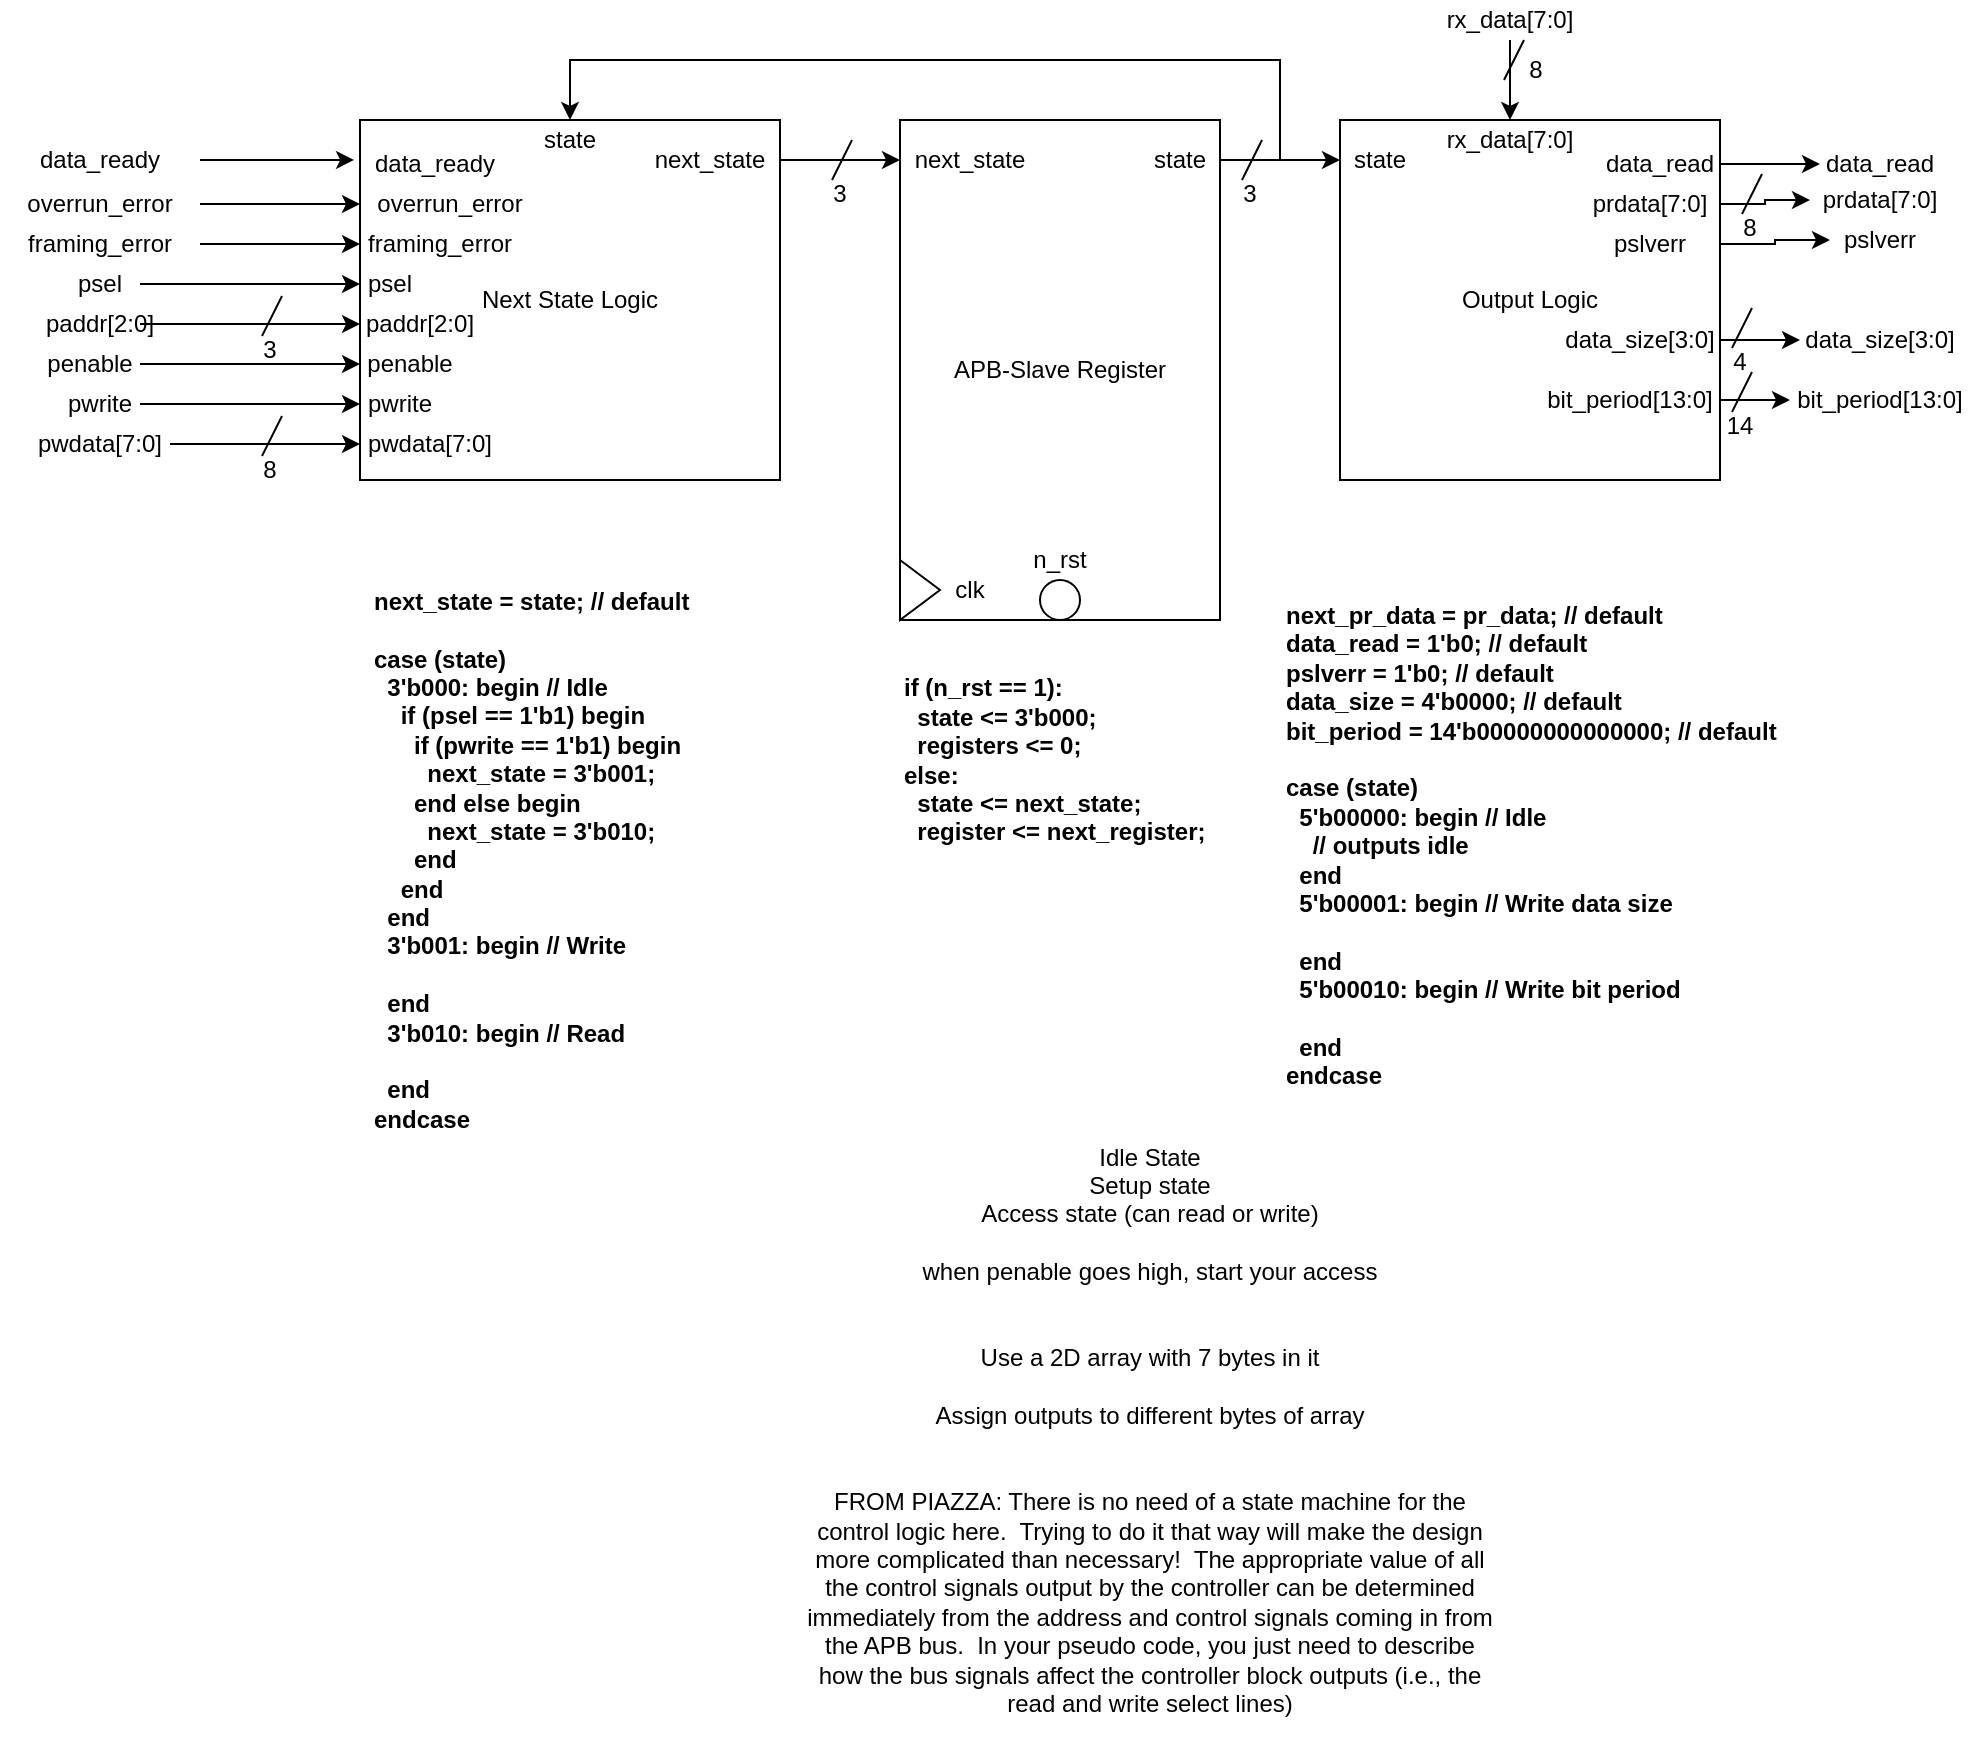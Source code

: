 <mxfile version="14.4.4" type="device"><diagram id="RepBwh4q0pl4mfFGgDJE" name="Page-1"><mxGraphModel dx="2272" dy="655" grid="1" gridSize="10" guides="1" tooltips="1" connect="1" arrows="1" fold="1" page="1" pageScale="1" pageWidth="850" pageHeight="1100" math="0" shadow="0"><root><mxCell id="0"/><mxCell id="1" parent="0"/><mxCell id="_naimRZZGL7V9pVwt-Ub-2" value="APB-Slave Register" style="rounded=0;whiteSpace=wrap;html=1;" vertex="1" parent="1"><mxGeometry x="370" y="100" width="160" height="250" as="geometry"/></mxCell><mxCell id="_naimRZZGL7V9pVwt-Ub-3" value="Next State Logic" style="rounded=0;whiteSpace=wrap;html=1;" vertex="1" parent="1"><mxGeometry x="100" y="100" width="210" height="180" as="geometry"/></mxCell><mxCell id="_naimRZZGL7V9pVwt-Ub-4" value="Output Logic" style="rounded=0;whiteSpace=wrap;html=1;" vertex="1" parent="1"><mxGeometry x="590" y="100" width="190" height="180" as="geometry"/></mxCell><mxCell id="_naimRZZGL7V9pVwt-Ub-5" value="" style="triangle;whiteSpace=wrap;html=1;" vertex="1" parent="1"><mxGeometry x="370" y="320" width="20" height="30" as="geometry"/></mxCell><mxCell id="_naimRZZGL7V9pVwt-Ub-6" value="" style="ellipse;whiteSpace=wrap;html=1;aspect=fixed;" vertex="1" parent="1"><mxGeometry x="440" y="330" width="20" height="20" as="geometry"/></mxCell><mxCell id="_naimRZZGL7V9pVwt-Ub-7" value="clk" style="text;html=1;strokeColor=none;fillColor=none;align=center;verticalAlign=middle;whiteSpace=wrap;rounded=0;" vertex="1" parent="1"><mxGeometry x="390" y="325" width="30" height="20" as="geometry"/></mxCell><mxCell id="_naimRZZGL7V9pVwt-Ub-8" value="n_rst" style="text;html=1;strokeColor=none;fillColor=none;align=center;verticalAlign=middle;whiteSpace=wrap;rounded=0;" vertex="1" parent="1"><mxGeometry x="430" y="310" width="40" height="20" as="geometry"/></mxCell><mxCell id="_naimRZZGL7V9pVwt-Ub-9" style="edgeStyle=orthogonalEdgeStyle;rounded=0;orthogonalLoop=1;jettySize=auto;html=1;entryX=0;entryY=0.5;entryDx=0;entryDy=0;" edge="1" parent="1" source="_naimRZZGL7V9pVwt-Ub-11" target="_naimRZZGL7V9pVwt-Ub-13"><mxGeometry relative="1" as="geometry"/></mxCell><mxCell id="_naimRZZGL7V9pVwt-Ub-10" style="edgeStyle=orthogonalEdgeStyle;rounded=0;orthogonalLoop=1;jettySize=auto;html=1;entryX=0.5;entryY=0;entryDx=0;entryDy=0;" edge="1" parent="1" source="_naimRZZGL7V9pVwt-Ub-11" target="_naimRZZGL7V9pVwt-Ub-3"><mxGeometry relative="1" as="geometry"><Array as="points"><mxPoint x="560" y="120"/><mxPoint x="560" y="70"/><mxPoint x="205" y="70"/></Array></mxGeometry></mxCell><mxCell id="_naimRZZGL7V9pVwt-Ub-11" value="state" style="text;html=1;strokeColor=none;fillColor=none;align=center;verticalAlign=middle;whiteSpace=wrap;rounded=0;" vertex="1" parent="1"><mxGeometry x="490" y="110" width="40" height="20" as="geometry"/></mxCell><mxCell id="_naimRZZGL7V9pVwt-Ub-12" value="state" style="text;html=1;strokeColor=none;fillColor=none;align=center;verticalAlign=middle;whiteSpace=wrap;rounded=0;" vertex="1" parent="1"><mxGeometry x="185" y="100" width="40" height="20" as="geometry"/></mxCell><mxCell id="_naimRZZGL7V9pVwt-Ub-13" value="state" style="text;html=1;strokeColor=none;fillColor=none;align=center;verticalAlign=middle;whiteSpace=wrap;rounded=0;" vertex="1" parent="1"><mxGeometry x="590" y="110" width="40" height="20" as="geometry"/></mxCell><mxCell id="_naimRZZGL7V9pVwt-Ub-14" value="" style="endArrow=none;html=1;" edge="1" parent="1"><mxGeometry width="50" height="50" relative="1" as="geometry"><mxPoint x="541" y="130" as="sourcePoint"/><mxPoint x="551" y="110" as="targetPoint"/></mxGeometry></mxCell><mxCell id="_naimRZZGL7V9pVwt-Ub-15" value="3" style="text;html=1;strokeColor=none;fillColor=none;align=center;verticalAlign=middle;whiteSpace=wrap;rounded=0;" vertex="1" parent="1"><mxGeometry x="540" y="132" width="10" height="10" as="geometry"/></mxCell><mxCell id="_naimRZZGL7V9pVwt-Ub-16" value="&lt;div&gt;next_state = state; // default&lt;/div&gt;&lt;div&gt;&lt;br&gt;&lt;/div&gt;&lt;div&gt;case (state)&lt;br&gt;&lt;/div&gt;&lt;div&gt;&amp;nbsp; 3'b000: begin // Idle&lt;br&gt;&lt;/div&gt;&lt;div&gt;&amp;nbsp;&amp;nbsp;&amp;nbsp; if (psel == 1'b1) begin&lt;/div&gt;&lt;div&gt;&amp;nbsp;&amp;nbsp;&amp;nbsp;&amp;nbsp;&amp;nbsp; if (pwrite == 1'b1) begin&lt;/div&gt;&lt;div&gt;&amp;nbsp;&amp;nbsp;&amp;nbsp;&amp;nbsp;&amp;nbsp;&amp;nbsp;&amp;nbsp; next_state = 3'b001;&lt;br&gt;&lt;/div&gt;&lt;div&gt;&amp;nbsp;&amp;nbsp;&amp;nbsp;&amp;nbsp;&amp;nbsp; end else begin&lt;/div&gt;&lt;div&gt;&amp;nbsp;&amp;nbsp;&amp;nbsp;&amp;nbsp;&amp;nbsp;&amp;nbsp;&amp;nbsp; next_state = 3'b010;&lt;br&gt;&lt;/div&gt;&lt;div&gt;&amp;nbsp;&amp;nbsp;&amp;nbsp;&amp;nbsp;&amp;nbsp; end&lt;br&gt;&lt;/div&gt;&lt;div&gt;&amp;nbsp;&amp;nbsp;&amp;nbsp; end&lt;br&gt;&lt;/div&gt;&lt;div&gt;&amp;nbsp; end&lt;/div&gt;&lt;div&gt;&amp;nbsp; 3'b001: begin // Write&lt;br&gt;&lt;/div&gt;&lt;div&gt;&amp;nbsp;&amp;nbsp;&amp;nbsp; &lt;br&gt;&lt;/div&gt;&lt;div&gt;&amp;nbsp; end&lt;/div&gt;&lt;div&gt;&amp;nbsp; 3'b010: begin // Read&lt;br&gt;&lt;/div&gt;&lt;div&gt;&amp;nbsp;&amp;nbsp;&amp;nbsp; &lt;br&gt;&lt;/div&gt;&lt;div&gt;&amp;nbsp; end&lt;/div&gt;&lt;div&gt;endcase&lt;br&gt;&lt;/div&gt;" style="text;html=1;strokeColor=none;fillColor=none;align=left;verticalAlign=middle;whiteSpace=wrap;rounded=0;fontStyle=1" vertex="1" parent="1"><mxGeometry x="105" y="290" width="255" height="360" as="geometry"/></mxCell><mxCell id="_naimRZZGL7V9pVwt-Ub-17" value="&lt;div&gt;next_pr_data = pr_data; // default&lt;/div&gt;&lt;div&gt;data_read = 1'b0; // default&lt;/div&gt;&lt;div&gt;pslverr = 1'b0; // default&lt;/div&gt;&lt;div&gt;data_size = 4'b0000; // default&lt;/div&gt;&lt;div&gt;bit_period = 14'b00000000000000; // default&lt;/div&gt;&lt;div&gt;&lt;br&gt;&lt;/div&gt;&lt;div&gt;case (state)&lt;/div&gt;&lt;div&gt;&amp;nbsp; 5'b00000: begin // Idle&lt;/div&gt;&lt;div&gt;&amp;nbsp;&amp;nbsp;&amp;nbsp; // outputs idle&lt;br&gt;&lt;/div&gt;&lt;div&gt;&amp;nbsp; end&lt;/div&gt;&lt;div&gt;&amp;nbsp; 5'b00001: begin // Write data size&lt;br&gt;&lt;/div&gt;&lt;div&gt;&amp;nbsp;&amp;nbsp;&amp;nbsp; &lt;br&gt;&lt;/div&gt;&lt;div&gt;&amp;nbsp; end&lt;/div&gt;&lt;div&gt;&amp;nbsp; 5'b00010: begin // Write bit period&lt;/div&gt;&lt;div&gt;&amp;nbsp;&amp;nbsp;&amp;nbsp; &lt;br&gt;&lt;/div&gt;&lt;div&gt;&amp;nbsp; end&lt;br&gt;&lt;/div&gt;&lt;div&gt;endcase&lt;br&gt;&lt;/div&gt;&lt;div&gt;&lt;br&gt;&lt;/div&gt;" style="text;html=1;strokeColor=none;fillColor=none;align=left;verticalAlign=middle;whiteSpace=wrap;rounded=0;fontStyle=1" vertex="1" parent="1"><mxGeometry x="560.5" y="290" width="255" height="360" as="geometry"/></mxCell><mxCell id="_naimRZZGL7V9pVwt-Ub-18" value="next_state" style="text;html=1;strokeColor=none;fillColor=none;align=center;verticalAlign=middle;whiteSpace=wrap;rounded=0;" vertex="1" parent="1"><mxGeometry x="370" y="110" width="70" height="20" as="geometry"/></mxCell><mxCell id="_naimRZZGL7V9pVwt-Ub-19" style="edgeStyle=orthogonalEdgeStyle;rounded=0;orthogonalLoop=1;jettySize=auto;html=1;entryX=0;entryY=0.5;entryDx=0;entryDy=0;" edge="1" parent="1" source="_naimRZZGL7V9pVwt-Ub-20" target="_naimRZZGL7V9pVwt-Ub-18"><mxGeometry relative="1" as="geometry"/></mxCell><mxCell id="_naimRZZGL7V9pVwt-Ub-20" value="next_state" style="text;html=1;strokeColor=none;fillColor=none;align=center;verticalAlign=middle;whiteSpace=wrap;rounded=0;" vertex="1" parent="1"><mxGeometry x="240" y="110" width="70" height="20" as="geometry"/></mxCell><mxCell id="_naimRZZGL7V9pVwt-Ub-22" style="edgeStyle=orthogonalEdgeStyle;rounded=0;orthogonalLoop=1;jettySize=auto;html=1;entryX=-0.014;entryY=0.111;entryDx=0;entryDy=0;entryPerimeter=0;" edge="1" parent="1" source="_naimRZZGL7V9pVwt-Ub-21" target="_naimRZZGL7V9pVwt-Ub-3"><mxGeometry relative="1" as="geometry"/></mxCell><mxCell id="_naimRZZGL7V9pVwt-Ub-21" value="data_ready" style="text;html=1;strokeColor=none;fillColor=none;align=center;verticalAlign=middle;whiteSpace=wrap;rounded=0;" vertex="1" parent="1"><mxGeometry x="-80" y="110" width="100" height="20" as="geometry"/></mxCell><mxCell id="_naimRZZGL7V9pVwt-Ub-23" value="data_ready" style="text;html=1;strokeColor=none;fillColor=none;align=center;verticalAlign=middle;whiteSpace=wrap;rounded=0;" vertex="1" parent="1"><mxGeometry x="100" y="112" width="75" height="20" as="geometry"/></mxCell><mxCell id="_naimRZZGL7V9pVwt-Ub-26" style="edgeStyle=orthogonalEdgeStyle;rounded=0;orthogonalLoop=1;jettySize=auto;html=1;entryX=0;entryY=0.5;entryDx=0;entryDy=0;" edge="1" parent="1" source="_naimRZZGL7V9pVwt-Ub-24" target="_naimRZZGL7V9pVwt-Ub-25"><mxGeometry relative="1" as="geometry"/></mxCell><mxCell id="_naimRZZGL7V9pVwt-Ub-24" value="data_read" style="text;html=1;strokeColor=none;fillColor=none;align=center;verticalAlign=middle;whiteSpace=wrap;rounded=0;" vertex="1" parent="1"><mxGeometry x="720" y="112" width="60" height="20" as="geometry"/></mxCell><mxCell id="_naimRZZGL7V9pVwt-Ub-25" value="data_read" style="text;html=1;strokeColor=none;fillColor=none;align=center;verticalAlign=middle;whiteSpace=wrap;rounded=0;" vertex="1" parent="1"><mxGeometry x="830" y="112" width="60" height="20" as="geometry"/></mxCell><mxCell id="_naimRZZGL7V9pVwt-Ub-68" style="edgeStyle=orthogonalEdgeStyle;rounded=0;orthogonalLoop=1;jettySize=auto;html=1;entryX=0;entryY=0.5;entryDx=0;entryDy=0;" edge="1" parent="1" source="_naimRZZGL7V9pVwt-Ub-27" target="_naimRZZGL7V9pVwt-Ub-60"><mxGeometry relative="1" as="geometry"/></mxCell><mxCell id="_naimRZZGL7V9pVwt-Ub-27" value="&lt;div&gt;psel&lt;/div&gt;" style="text;html=1;strokeColor=none;fillColor=none;align=center;verticalAlign=middle;whiteSpace=wrap;rounded=0;" vertex="1" parent="1"><mxGeometry x="-50" y="172" width="40" height="20" as="geometry"/></mxCell><mxCell id="_naimRZZGL7V9pVwt-Ub-31" style="edgeStyle=orthogonalEdgeStyle;rounded=0;orthogonalLoop=1;jettySize=auto;html=1;entryX=0.5;entryY=0;entryDx=0;entryDy=0;" edge="1" parent="1" source="_naimRZZGL7V9pVwt-Ub-29" target="_naimRZZGL7V9pVwt-Ub-30"><mxGeometry relative="1" as="geometry"/></mxCell><mxCell id="_naimRZZGL7V9pVwt-Ub-29" value="&lt;div&gt;rx_data[7:0]&lt;/div&gt;" style="text;html=1;strokeColor=none;fillColor=none;align=center;verticalAlign=middle;whiteSpace=wrap;rounded=0;" vertex="1" parent="1"><mxGeometry x="635" y="40" width="80" height="20" as="geometry"/></mxCell><mxCell id="_naimRZZGL7V9pVwt-Ub-30" value="&lt;div&gt;rx_data[7:0]&lt;/div&gt;" style="text;html=1;strokeColor=none;fillColor=none;align=center;verticalAlign=middle;whiteSpace=wrap;rounded=0;" vertex="1" parent="1"><mxGeometry x="640" y="100" width="70" height="20" as="geometry"/></mxCell><mxCell id="_naimRZZGL7V9pVwt-Ub-66" style="edgeStyle=orthogonalEdgeStyle;rounded=0;orthogonalLoop=1;jettySize=auto;html=1;entryX=0;entryY=0.5;entryDx=0;entryDy=0;" edge="1" parent="1" source="_naimRZZGL7V9pVwt-Ub-32" target="_naimRZZGL7V9pVwt-Ub-58"><mxGeometry relative="1" as="geometry"/></mxCell><mxCell id="_naimRZZGL7V9pVwt-Ub-32" value="overrun_error" style="text;html=1;strokeColor=none;fillColor=none;align=center;verticalAlign=middle;whiteSpace=wrap;rounded=0;" vertex="1" parent="1"><mxGeometry x="-80" y="132" width="100" height="20" as="geometry"/></mxCell><mxCell id="_naimRZZGL7V9pVwt-Ub-67" style="edgeStyle=orthogonalEdgeStyle;rounded=0;orthogonalLoop=1;jettySize=auto;html=1;entryX=0;entryY=0.5;entryDx=0;entryDy=0;" edge="1" parent="1" source="_naimRZZGL7V9pVwt-Ub-33" target="_naimRZZGL7V9pVwt-Ub-59"><mxGeometry relative="1" as="geometry"/></mxCell><mxCell id="_naimRZZGL7V9pVwt-Ub-33" value="framing_error" style="text;html=1;strokeColor=none;fillColor=none;align=center;verticalAlign=middle;whiteSpace=wrap;rounded=0;" vertex="1" parent="1"><mxGeometry x="-80" y="152" width="100" height="20" as="geometry"/></mxCell><mxCell id="_naimRZZGL7V9pVwt-Ub-69" style="edgeStyle=orthogonalEdgeStyle;rounded=0;orthogonalLoop=1;jettySize=auto;html=1;entryX=0;entryY=0.567;entryDx=0;entryDy=0;entryPerimeter=0;" edge="1" parent="1" source="_naimRZZGL7V9pVwt-Ub-34" target="_naimRZZGL7V9pVwt-Ub-3"><mxGeometry relative="1" as="geometry"/></mxCell><mxCell id="_naimRZZGL7V9pVwt-Ub-34" value="&lt;div&gt;paddr[2:0]&lt;/div&gt;" style="text;html=1;strokeColor=none;fillColor=none;align=center;verticalAlign=middle;whiteSpace=wrap;rounded=0;" vertex="1" parent="1"><mxGeometry x="-50" y="192" width="40" height="20" as="geometry"/></mxCell><mxCell id="_naimRZZGL7V9pVwt-Ub-70" style="edgeStyle=orthogonalEdgeStyle;rounded=0;orthogonalLoop=1;jettySize=auto;html=1;entryX=0;entryY=0.5;entryDx=0;entryDy=0;" edge="1" parent="1" source="_naimRZZGL7V9pVwt-Ub-35" target="_naimRZZGL7V9pVwt-Ub-62"><mxGeometry relative="1" as="geometry"/></mxCell><mxCell id="_naimRZZGL7V9pVwt-Ub-35" value="penable" style="text;html=1;strokeColor=none;fillColor=none;align=center;verticalAlign=middle;whiteSpace=wrap;rounded=0;" vertex="1" parent="1"><mxGeometry x="-60" y="212" width="50" height="20" as="geometry"/></mxCell><mxCell id="_naimRZZGL7V9pVwt-Ub-71" style="edgeStyle=orthogonalEdgeStyle;rounded=0;orthogonalLoop=1;jettySize=auto;html=1;entryX=0;entryY=0.5;entryDx=0;entryDy=0;" edge="1" parent="1" source="_naimRZZGL7V9pVwt-Ub-36" target="_naimRZZGL7V9pVwt-Ub-63"><mxGeometry relative="1" as="geometry"/></mxCell><mxCell id="_naimRZZGL7V9pVwt-Ub-36" value="pwrite" style="text;html=1;strokeColor=none;fillColor=none;align=center;verticalAlign=middle;whiteSpace=wrap;rounded=0;" vertex="1" parent="1"><mxGeometry x="-50" y="232" width="40" height="20" as="geometry"/></mxCell><mxCell id="_naimRZZGL7V9pVwt-Ub-72" style="edgeStyle=orthogonalEdgeStyle;rounded=0;orthogonalLoop=1;jettySize=auto;html=1;entryX=0;entryY=0.5;entryDx=0;entryDy=0;" edge="1" parent="1" source="_naimRZZGL7V9pVwt-Ub-37" target="_naimRZZGL7V9pVwt-Ub-64"><mxGeometry relative="1" as="geometry"/></mxCell><mxCell id="_naimRZZGL7V9pVwt-Ub-37" value="pwdata[7:0]" style="text;html=1;strokeColor=none;fillColor=none;align=center;verticalAlign=middle;whiteSpace=wrap;rounded=0;" vertex="1" parent="1"><mxGeometry x="-65" y="252" width="70" height="20" as="geometry"/></mxCell><mxCell id="_naimRZZGL7V9pVwt-Ub-46" style="edgeStyle=orthogonalEdgeStyle;rounded=0;orthogonalLoop=1;jettySize=auto;html=1;entryX=0;entryY=0.5;entryDx=0;entryDy=0;" edge="1" parent="1" source="_naimRZZGL7V9pVwt-Ub-38" target="_naimRZZGL7V9pVwt-Ub-45"><mxGeometry relative="1" as="geometry"/></mxCell><mxCell id="_naimRZZGL7V9pVwt-Ub-38" value="prdata[7:0]" style="text;html=1;strokeColor=none;fillColor=none;align=center;verticalAlign=middle;whiteSpace=wrap;rounded=0;" vertex="1" parent="1"><mxGeometry x="710" y="132" width="70" height="20" as="geometry"/></mxCell><mxCell id="_naimRZZGL7V9pVwt-Ub-47" style="edgeStyle=orthogonalEdgeStyle;rounded=0;orthogonalLoop=1;jettySize=auto;html=1;entryX=0;entryY=0.5;entryDx=0;entryDy=0;" edge="1" parent="1" source="_naimRZZGL7V9pVwt-Ub-39" target="_naimRZZGL7V9pVwt-Ub-44"><mxGeometry relative="1" as="geometry"/></mxCell><mxCell id="_naimRZZGL7V9pVwt-Ub-39" value="pslverr" style="text;html=1;strokeColor=none;fillColor=none;align=center;verticalAlign=middle;whiteSpace=wrap;rounded=0;" vertex="1" parent="1"><mxGeometry x="710" y="152" width="70" height="20" as="geometry"/></mxCell><mxCell id="_naimRZZGL7V9pVwt-Ub-48" style="edgeStyle=orthogonalEdgeStyle;rounded=0;orthogonalLoop=1;jettySize=auto;html=1;entryX=0;entryY=0.5;entryDx=0;entryDy=0;" edge="1" parent="1" source="_naimRZZGL7V9pVwt-Ub-40" target="_naimRZZGL7V9pVwt-Ub-42"><mxGeometry relative="1" as="geometry"/></mxCell><mxCell id="_naimRZZGL7V9pVwt-Ub-40" value="data_size[3:0]" style="text;html=1;strokeColor=none;fillColor=none;align=center;verticalAlign=middle;whiteSpace=wrap;rounded=0;" vertex="1" parent="1"><mxGeometry x="700" y="200" width="80" height="20" as="geometry"/></mxCell><mxCell id="_naimRZZGL7V9pVwt-Ub-49" style="edgeStyle=orthogonalEdgeStyle;rounded=0;orthogonalLoop=1;jettySize=auto;html=1;entryX=0;entryY=0.5;entryDx=0;entryDy=0;" edge="1" parent="1" source="_naimRZZGL7V9pVwt-Ub-41" target="_naimRZZGL7V9pVwt-Ub-43"><mxGeometry relative="1" as="geometry"/></mxCell><mxCell id="_naimRZZGL7V9pVwt-Ub-41" value="bit_period[13:0]" style="text;html=1;strokeColor=none;fillColor=none;align=center;verticalAlign=middle;whiteSpace=wrap;rounded=0;" vertex="1" parent="1"><mxGeometry x="690" y="230" width="90" height="20" as="geometry"/></mxCell><mxCell id="_naimRZZGL7V9pVwt-Ub-42" value="data_size[3:0]" style="text;html=1;strokeColor=none;fillColor=none;align=center;verticalAlign=middle;whiteSpace=wrap;rounded=0;" vertex="1" parent="1"><mxGeometry x="820" y="200" width="80" height="20" as="geometry"/></mxCell><mxCell id="_naimRZZGL7V9pVwt-Ub-43" value="bit_period[13:0]" style="text;html=1;strokeColor=none;fillColor=none;align=center;verticalAlign=middle;whiteSpace=wrap;rounded=0;" vertex="1" parent="1"><mxGeometry x="815" y="230" width="90" height="20" as="geometry"/></mxCell><mxCell id="_naimRZZGL7V9pVwt-Ub-44" value="pslverr" style="text;html=1;strokeColor=none;fillColor=none;align=center;verticalAlign=middle;whiteSpace=wrap;rounded=0;" vertex="1" parent="1"><mxGeometry x="835" y="150" width="50" height="20" as="geometry"/></mxCell><mxCell id="_naimRZZGL7V9pVwt-Ub-45" value="prdata[7:0]" style="text;html=1;strokeColor=none;fillColor=none;align=center;verticalAlign=middle;whiteSpace=wrap;rounded=0;" vertex="1" parent="1"><mxGeometry x="825" y="130" width="70" height="20" as="geometry"/></mxCell><mxCell id="_naimRZZGL7V9pVwt-Ub-52" value="" style="endArrow=none;html=1;" edge="1" parent="1"><mxGeometry width="50" height="50" relative="1" as="geometry"><mxPoint x="791" y="147" as="sourcePoint"/><mxPoint x="801" y="127" as="targetPoint"/></mxGeometry></mxCell><mxCell id="_naimRZZGL7V9pVwt-Ub-53" value="8" style="text;html=1;strokeColor=none;fillColor=none;align=center;verticalAlign=middle;whiteSpace=wrap;rounded=0;" vertex="1" parent="1"><mxGeometry x="790" y="149" width="10" height="10" as="geometry"/></mxCell><mxCell id="_naimRZZGL7V9pVwt-Ub-54" value="" style="endArrow=none;html=1;" edge="1" parent="1"><mxGeometry width="50" height="50" relative="1" as="geometry"><mxPoint x="786" y="214" as="sourcePoint"/><mxPoint x="796" y="194" as="targetPoint"/></mxGeometry></mxCell><mxCell id="_naimRZZGL7V9pVwt-Ub-55" value="4" style="text;html=1;strokeColor=none;fillColor=none;align=center;verticalAlign=middle;whiteSpace=wrap;rounded=0;" vertex="1" parent="1"><mxGeometry x="785" y="216" width="10" height="10" as="geometry"/></mxCell><mxCell id="_naimRZZGL7V9pVwt-Ub-56" value="" style="endArrow=none;html=1;" edge="1" parent="1"><mxGeometry width="50" height="50" relative="1" as="geometry"><mxPoint x="786" y="246" as="sourcePoint"/><mxPoint x="796" y="226" as="targetPoint"/></mxGeometry></mxCell><mxCell id="_naimRZZGL7V9pVwt-Ub-57" value="14" style="text;html=1;strokeColor=none;fillColor=none;align=center;verticalAlign=middle;whiteSpace=wrap;rounded=0;" vertex="1" parent="1"><mxGeometry x="785" y="248" width="10" height="10" as="geometry"/></mxCell><mxCell id="_naimRZZGL7V9pVwt-Ub-58" value="overrun_error" style="text;html=1;strokeColor=none;fillColor=none;align=center;verticalAlign=middle;whiteSpace=wrap;rounded=0;" vertex="1" parent="1"><mxGeometry x="100" y="132" width="90" height="20" as="geometry"/></mxCell><mxCell id="_naimRZZGL7V9pVwt-Ub-59" value="framing_error" style="text;html=1;strokeColor=none;fillColor=none;align=center;verticalAlign=middle;whiteSpace=wrap;rounded=0;" vertex="1" parent="1"><mxGeometry x="100" y="152" width="80" height="20" as="geometry"/></mxCell><mxCell id="_naimRZZGL7V9pVwt-Ub-60" value="&lt;div&gt;psel&lt;/div&gt;" style="text;html=1;strokeColor=none;fillColor=none;align=center;verticalAlign=middle;whiteSpace=wrap;rounded=0;" vertex="1" parent="1"><mxGeometry x="100" y="172" width="30" height="20" as="geometry"/></mxCell><mxCell id="_naimRZZGL7V9pVwt-Ub-61" value="&lt;div&gt;paddr[2:0]&lt;/div&gt;" style="text;html=1;strokeColor=none;fillColor=none;align=center;verticalAlign=middle;whiteSpace=wrap;rounded=0;" vertex="1" parent="1"><mxGeometry x="110" y="192" width="40" height="20" as="geometry"/></mxCell><mxCell id="_naimRZZGL7V9pVwt-Ub-62" value="penable" style="text;html=1;strokeColor=none;fillColor=none;align=center;verticalAlign=middle;whiteSpace=wrap;rounded=0;" vertex="1" parent="1"><mxGeometry x="100" y="212" width="50" height="20" as="geometry"/></mxCell><mxCell id="_naimRZZGL7V9pVwt-Ub-63" value="pwrite" style="text;html=1;strokeColor=none;fillColor=none;align=center;verticalAlign=middle;whiteSpace=wrap;rounded=0;" vertex="1" parent="1"><mxGeometry x="100" y="232" width="40" height="20" as="geometry"/></mxCell><mxCell id="_naimRZZGL7V9pVwt-Ub-64" value="pwdata[7:0]" style="text;html=1;strokeColor=none;fillColor=none;align=center;verticalAlign=middle;whiteSpace=wrap;rounded=0;" vertex="1" parent="1"><mxGeometry x="100" y="252" width="70" height="20" as="geometry"/></mxCell><mxCell id="_naimRZZGL7V9pVwt-Ub-73" value="" style="endArrow=none;html=1;" edge="1" parent="1"><mxGeometry width="50" height="50" relative="1" as="geometry"><mxPoint x="51" y="208" as="sourcePoint"/><mxPoint x="61" y="188" as="targetPoint"/></mxGeometry></mxCell><mxCell id="_naimRZZGL7V9pVwt-Ub-74" value="3" style="text;html=1;strokeColor=none;fillColor=none;align=center;verticalAlign=middle;whiteSpace=wrap;rounded=0;" vertex="1" parent="1"><mxGeometry x="50" y="210" width="10" height="10" as="geometry"/></mxCell><mxCell id="_naimRZZGL7V9pVwt-Ub-75" value="" style="endArrow=none;html=1;" edge="1" parent="1"><mxGeometry width="50" height="50" relative="1" as="geometry"><mxPoint x="51" y="268" as="sourcePoint"/><mxPoint x="61" y="248" as="targetPoint"/></mxGeometry></mxCell><mxCell id="_naimRZZGL7V9pVwt-Ub-76" value="8" style="text;html=1;strokeColor=none;fillColor=none;align=center;verticalAlign=middle;whiteSpace=wrap;rounded=0;" vertex="1" parent="1"><mxGeometry x="50" y="270" width="10" height="10" as="geometry"/></mxCell><mxCell id="_naimRZZGL7V9pVwt-Ub-77" value="" style="endArrow=none;html=1;" edge="1" parent="1"><mxGeometry width="50" height="50" relative="1" as="geometry"><mxPoint x="336" y="130" as="sourcePoint"/><mxPoint x="346" y="110" as="targetPoint"/></mxGeometry></mxCell><mxCell id="_naimRZZGL7V9pVwt-Ub-78" value="3" style="text;html=1;strokeColor=none;fillColor=none;align=center;verticalAlign=middle;whiteSpace=wrap;rounded=0;" vertex="1" parent="1"><mxGeometry x="335" y="132" width="10" height="10" as="geometry"/></mxCell><mxCell id="_naimRZZGL7V9pVwt-Ub-82" value="" style="endArrow=none;html=1;" edge="1" parent="1"><mxGeometry width="50" height="50" relative="1" as="geometry"><mxPoint x="672" y="80" as="sourcePoint"/><mxPoint x="682" y="60" as="targetPoint"/></mxGeometry></mxCell><mxCell id="_naimRZZGL7V9pVwt-Ub-83" value="8" style="text;html=1;strokeColor=none;fillColor=none;align=center;verticalAlign=middle;whiteSpace=wrap;rounded=0;" vertex="1" parent="1"><mxGeometry x="683" y="70" width="10" height="10" as="geometry"/></mxCell><mxCell id="_naimRZZGL7V9pVwt-Ub-84" value="&lt;div&gt;if (n_rst == 1):&lt;/div&gt;&lt;div&gt;&amp;nbsp; state &amp;lt;= 3'b000;&lt;/div&gt;&lt;div&gt;&amp;nbsp; registers &amp;lt;= 0;&lt;/div&gt;&lt;div&gt;else:&lt;/div&gt;&lt;div&gt;&amp;nbsp; state &amp;lt;= next_state;&lt;/div&gt;&lt;div&gt;&amp;nbsp; register &amp;lt;= next_register;&lt;br&gt;&lt;/div&gt;" style="text;html=1;strokeColor=none;fillColor=none;align=left;verticalAlign=middle;whiteSpace=wrap;rounded=0;fontStyle=1" vertex="1" parent="1"><mxGeometry x="370" y="370" width="200" height="100" as="geometry"/></mxCell><mxCell id="_naimRZZGL7V9pVwt-Ub-85" value="&lt;div&gt;Idle State&lt;/div&gt;&lt;div&gt;Setup state&lt;/div&gt;&lt;div&gt;Access state (can read or write)&lt;/div&gt;&lt;div&gt;&lt;br&gt;&lt;/div&gt;&lt;div&gt;when penable goes high, start your access&lt;/div&gt;&lt;div&gt;&lt;br&gt;&lt;/div&gt;&lt;div&gt;&lt;br&gt;&lt;/div&gt;&lt;div&gt;Use a 2D array with 7 bytes in it&lt;/div&gt;&lt;div&gt;&lt;br&gt;&lt;/div&gt;&lt;div&gt;Assign outputs to different bytes of array&lt;/div&gt;&lt;div&gt;&lt;br&gt;&lt;/div&gt;&lt;div&gt;&lt;br&gt;&lt;/div&gt;&lt;div&gt;FROM PIAZZA: There is no need of a state machine for the control logic here.&amp;nbsp; Trying to do it that way will make the design more complicated than necessary!&amp;nbsp; The appropriate value of all the control signals output by the controller can be determined immediately from the address and control signals coming in from the APB bus.&amp;nbsp; In your pseudo code, you just need to describe how the bus signals affect the controller block outputs (i.e., the read and write select lines)&lt;br&gt;&lt;/div&gt;" style="text;html=1;strokeColor=none;fillColor=none;align=center;verticalAlign=middle;whiteSpace=wrap;rounded=0;" vertex="1" parent="1"><mxGeometry x="320" y="600" width="350" height="310" as="geometry"/></mxCell></root></mxGraphModel></diagram></mxfile>